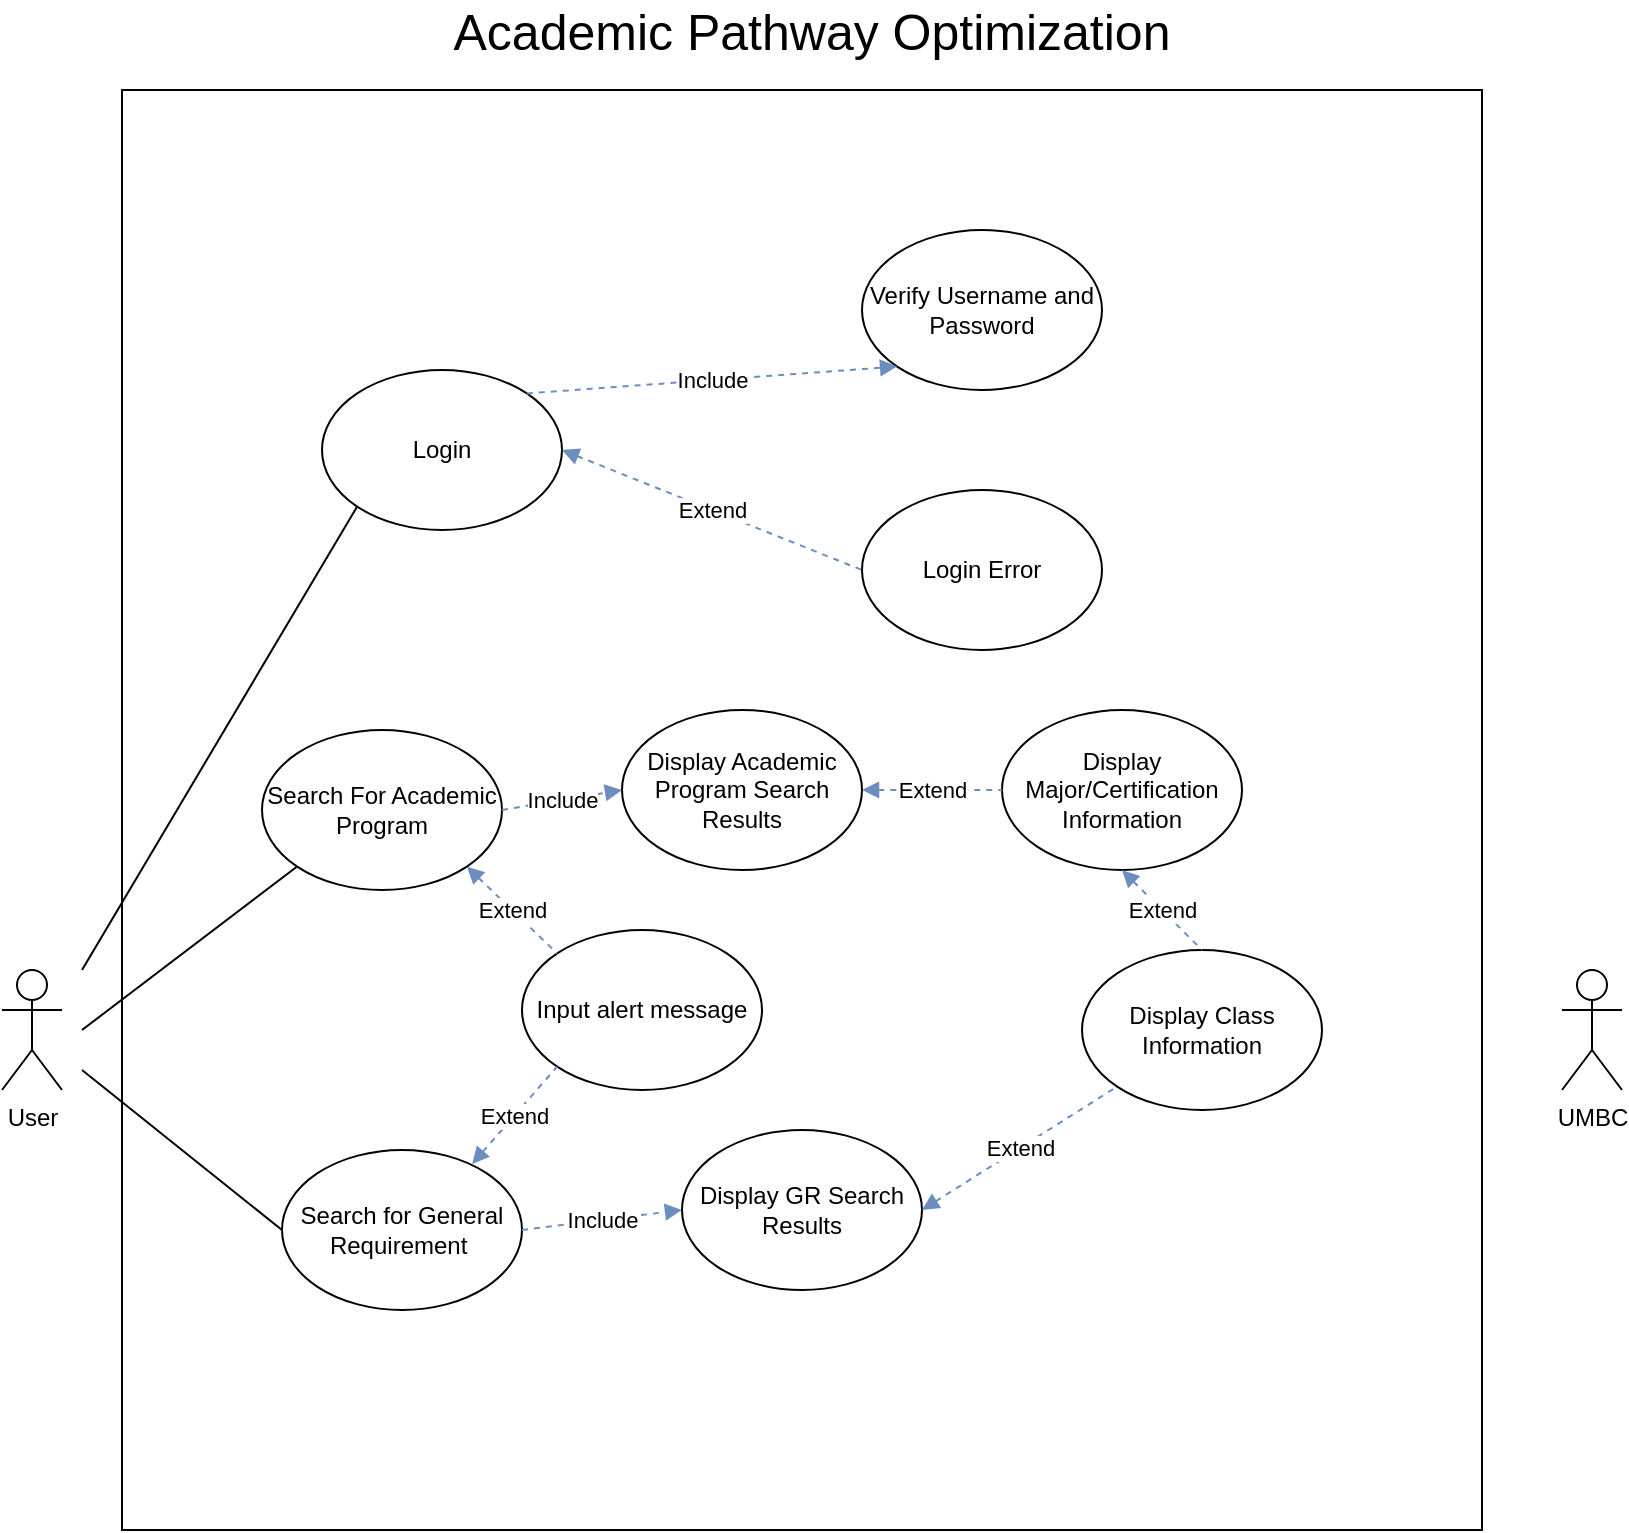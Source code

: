 <mxfile version="10.5.3" type="google"><diagram id="41NY-f9eI9_J1pEywkjR" name="Page-1"><mxGraphModel dx="1079" dy="609" grid="1" gridSize="10" guides="1" tooltips="1" connect="1" arrows="1" fold="1" page="1" pageScale="1" pageWidth="850" pageHeight="1100" math="0" shadow="0"><root><mxCell id="0"/><mxCell id="1" parent="0"/><mxCell id="sfFFWRnTPVEbOZl5zz82-1" value="" style="rounded=0;whiteSpace=wrap;html=1;" parent="1" vertex="1"><mxGeometry x="80" y="90" width="680" height="720" as="geometry"/></mxCell><mxCell id="sfFFWRnTPVEbOZl5zz82-2" value="User" style="shape=umlActor;verticalLabelPosition=bottom;labelBackgroundColor=#ffffff;verticalAlign=top;html=1;outlineConnect=0;" parent="1" vertex="1"><mxGeometry x="20" y="530" width="30" height="60" as="geometry"/></mxCell><mxCell id="sfFFWRnTPVEbOZl5zz82-3" value="UMBC" style="shape=umlActor;verticalLabelPosition=bottom;labelBackgroundColor=#ffffff;verticalAlign=top;html=1;outlineConnect=0;" parent="1" vertex="1"><mxGeometry x="800" y="530" width="30" height="60" as="geometry"/></mxCell><mxCell id="sfFFWRnTPVEbOZl5zz82-8" value="Verify Username and Password" style="ellipse;whiteSpace=wrap;html=1;" parent="1" vertex="1"><mxGeometry x="450" y="160" width="120" height="80" as="geometry"/></mxCell><mxCell id="sfFFWRnTPVEbOZl5zz82-9" value="Login Error" style="ellipse;whiteSpace=wrap;html=1;" parent="1" vertex="1"><mxGeometry x="450" y="290" width="120" height="80" as="geometry"/></mxCell><mxCell id="sfFFWRnTPVEbOZl5zz82-10" value="Login" style="ellipse;whiteSpace=wrap;html=1;" parent="1" vertex="1"><mxGeometry x="180" y="230" width="120" height="80" as="geometry"/></mxCell><mxCell id="sfFFWRnTPVEbOZl5zz82-11" value="Include" style="endArrow=block;dashed=1;html=1;entryX=0;entryY=1;entryDx=0;entryDy=0;exitX=1;exitY=0;exitDx=0;exitDy=0;startArrow=none;startFill=0;endFill=1;fillColor=#dae8fc;strokeColor=#6c8ebf;" parent="1" source="sfFFWRnTPVEbOZl5zz82-10" target="sfFFWRnTPVEbOZl5zz82-8" edge="1"><mxGeometry width="50" height="50" relative="1" as="geometry"><mxPoint x="280" y="270" as="sourcePoint"/><mxPoint x="330" y="220" as="targetPoint"/></mxGeometry></mxCell><mxCell id="sfFFWRnTPVEbOZl5zz82-12" value="Extend" style="endArrow=none;dashed=1;html=1;exitX=1;exitY=0.5;exitDx=0;exitDy=0;entryX=0;entryY=0.5;entryDx=0;entryDy=0;startArrow=block;startFill=1;fillColor=#dae8fc;strokeColor=#6c8ebf;" parent="1" source="sfFFWRnTPVEbOZl5zz82-10" target="sfFFWRnTPVEbOZl5zz82-9" edge="1"><mxGeometry width="50" height="50" relative="1" as="geometry"><mxPoint x="300" y="310" as="sourcePoint"/><mxPoint x="350" y="260" as="targetPoint"/></mxGeometry></mxCell><mxCell id="sfFFWRnTPVEbOZl5zz82-13" value="" style="endArrow=none;html=1;entryX=0;entryY=1;entryDx=0;entryDy=0;" parent="1" target="sfFFWRnTPVEbOZl5zz82-10" edge="1"><mxGeometry width="50" height="50" relative="1" as="geometry"><mxPoint x="60" y="530" as="sourcePoint"/><mxPoint x="230" y="440" as="targetPoint"/></mxGeometry></mxCell><mxCell id="sfFFWRnTPVEbOZl5zz82-14" value="Search For Academic Program" style="ellipse;whiteSpace=wrap;html=1;" parent="1" vertex="1"><mxGeometry x="150" y="410" width="120" height="80" as="geometry"/></mxCell><mxCell id="sfFFWRnTPVEbOZl5zz82-15" value="Display Academic Program Search Results" style="ellipse;whiteSpace=wrap;html=1;" parent="1" vertex="1"><mxGeometry x="330" y="400" width="120" height="80" as="geometry"/></mxCell><mxCell id="sfFFWRnTPVEbOZl5zz82-17" value="" style="endArrow=none;html=1;entryX=0;entryY=1;entryDx=0;entryDy=0;" parent="1" target="sfFFWRnTPVEbOZl5zz82-14" edge="1"><mxGeometry width="50" height="50" relative="1" as="geometry"><mxPoint x="60" y="560" as="sourcePoint"/><mxPoint x="160" y="540" as="targetPoint"/></mxGeometry></mxCell><mxCell id="sfFFWRnTPVEbOZl5zz82-18" value="Display Major/Certification Information" style="ellipse;whiteSpace=wrap;html=1;" parent="1" vertex="1"><mxGeometry x="520" y="400" width="120" height="80" as="geometry"/></mxCell><mxCell id="sfFFWRnTPVEbOZl5zz82-19" value="Include" style="endArrow=block;html=1;exitX=1;exitY=0.5;exitDx=0;exitDy=0;entryX=0;entryY=0.5;entryDx=0;entryDy=0;dashed=1;fillColor=#dae8fc;strokeColor=#6c8ebf;endFill=1;" parent="1" source="sfFFWRnTPVEbOZl5zz82-14" target="sfFFWRnTPVEbOZl5zz82-15" edge="1"><mxGeometry width="50" height="50" relative="1" as="geometry"><mxPoint x="170" y="660" as="sourcePoint"/><mxPoint x="220" y="610" as="targetPoint"/></mxGeometry></mxCell><mxCell id="sfFFWRnTPVEbOZl5zz82-21" value="Display Class Information" style="ellipse;whiteSpace=wrap;html=1;" parent="1" vertex="1"><mxGeometry x="560" y="520" width="120" height="80" as="geometry"/></mxCell><mxCell id="sfFFWRnTPVEbOZl5zz82-22" value="Extend" style="endArrow=none;html=1;entryX=0;entryY=0.5;entryDx=0;entryDy=0;dashed=1;fillColor=#dae8fc;strokeColor=#6c8ebf;endFill=0;exitX=1;exitY=0.5;exitDx=0;exitDy=0;startArrow=block;startFill=1;" parent="1" source="sfFFWRnTPVEbOZl5zz82-15" target="sfFFWRnTPVEbOZl5zz82-18" edge="1"><mxGeometry width="50" height="50" relative="1" as="geometry"><mxPoint x="280" y="460" as="sourcePoint"/><mxPoint x="340" y="450" as="targetPoint"/></mxGeometry></mxCell><mxCell id="sfFFWRnTPVEbOZl5zz82-23" value="Extend" style="endArrow=none;html=1;entryX=0.5;entryY=0;entryDx=0;entryDy=0;dashed=1;fillColor=#dae8fc;strokeColor=#6c8ebf;endFill=0;exitX=0.5;exitY=1;exitDx=0;exitDy=0;startArrow=block;startFill=1;" parent="1" source="sfFFWRnTPVEbOZl5zz82-18" target="sfFFWRnTPVEbOZl5zz82-21" edge="1"><mxGeometry width="50" height="50" relative="1" as="geometry"><mxPoint x="460" y="450" as="sourcePoint"/><mxPoint x="530" y="450" as="targetPoint"/><Array as="points"/></mxGeometry></mxCell><mxCell id="sfFFWRnTPVEbOZl5zz82-24" value="Search for General Requirement&amp;nbsp;" style="ellipse;whiteSpace=wrap;html=1;" parent="1" vertex="1"><mxGeometry x="160" y="620" width="120" height="80" as="geometry"/></mxCell><mxCell id="sfFFWRnTPVEbOZl5zz82-26" value="" style="endArrow=none;html=1;entryX=0;entryY=0.5;entryDx=0;entryDy=0;" parent="1" target="sfFFWRnTPVEbOZl5zz82-24" edge="1"><mxGeometry width="50" height="50" relative="1" as="geometry"><mxPoint x="60" y="580" as="sourcePoint"/><mxPoint x="230" y="540" as="targetPoint"/></mxGeometry></mxCell><mxCell id="sfFFWRnTPVEbOZl5zz82-28" value="Display GR Search Results" style="ellipse;whiteSpace=wrap;html=1;" parent="1" vertex="1"><mxGeometry x="360" y="610" width="120" height="80" as="geometry"/></mxCell><mxCell id="sfFFWRnTPVEbOZl5zz82-29" value="Include" style="endArrow=block;html=1;exitX=1;exitY=0.5;exitDx=0;exitDy=0;entryX=0;entryY=0.5;entryDx=0;entryDy=0;dashed=1;fillColor=#dae8fc;strokeColor=#6c8ebf;endFill=1;" parent="1" source="sfFFWRnTPVEbOZl5zz82-24" target="sfFFWRnTPVEbOZl5zz82-28" edge="1"><mxGeometry width="50" height="50" relative="1" as="geometry"><mxPoint x="280" y="460" as="sourcePoint"/><mxPoint x="340" y="450" as="targetPoint"/></mxGeometry></mxCell><mxCell id="sfFFWRnTPVEbOZl5zz82-30" value="Extend" style="endArrow=none;html=1;entryX=0;entryY=1;entryDx=0;entryDy=0;dashed=1;fillColor=#dae8fc;strokeColor=#6c8ebf;endFill=0;exitX=1;exitY=0.5;exitDx=0;exitDy=0;startArrow=block;startFill=1;" parent="1" source="sfFFWRnTPVEbOZl5zz82-28" target="sfFFWRnTPVEbOZl5zz82-21" edge="1"><mxGeometry width="50" height="50" relative="1" as="geometry"><mxPoint x="590" y="490" as="sourcePoint"/><mxPoint x="630" y="530" as="targetPoint"/><Array as="points"/></mxGeometry></mxCell><mxCell id="sfFFWRnTPVEbOZl5zz82-33" value="Input alert message" style="ellipse;whiteSpace=wrap;html=1;" parent="1" vertex="1"><mxGeometry x="280" y="510" width="120" height="80" as="geometry"/></mxCell><mxCell id="sfFFWRnTPVEbOZl5zz82-34" value="Extend" style="endArrow=none;dashed=1;html=1;entryX=0;entryY=0;entryDx=0;entryDy=0;exitX=1;exitY=1;exitDx=0;exitDy=0;fillColor=#dae8fc;strokeColor=#6c8ebf;startArrow=block;startFill=1;" parent="1" source="sfFFWRnTPVEbOZl5zz82-14" target="sfFFWRnTPVEbOZl5zz82-33" edge="1"><mxGeometry width="50" height="50" relative="1" as="geometry"><mxPoint x="170" y="580" as="sourcePoint"/><mxPoint x="220" y="530" as="targetPoint"/></mxGeometry></mxCell><mxCell id="sfFFWRnTPVEbOZl5zz82-35" value="Extend" style="endArrow=none;dashed=1;html=1;entryX=0;entryY=1;entryDx=0;entryDy=0;exitX=0.792;exitY=0.088;exitDx=0;exitDy=0;exitPerimeter=0;startArrow=block;startFill=1;fillColor=#dae8fc;strokeColor=#6c8ebf;" parent="1" source="sfFFWRnTPVEbOZl5zz82-24" target="sfFFWRnTPVEbOZl5zz82-33" edge="1"><mxGeometry width="50" height="50" relative="1" as="geometry"><mxPoint x="190" y="600" as="sourcePoint"/><mxPoint x="240" y="550" as="targetPoint"/></mxGeometry></mxCell><mxCell id="sfFFWRnTPVEbOZl5zz82-36" value="Academic Pathway Optimization" style="text;html=1;strokeColor=none;fillColor=none;align=center;verticalAlign=middle;whiteSpace=wrap;rounded=0;fontSize=25;" parent="1" vertex="1"><mxGeometry x="200" y="50" width="450" height="20" as="geometry"/></mxCell></root></mxGraphModel></diagram></mxfile>